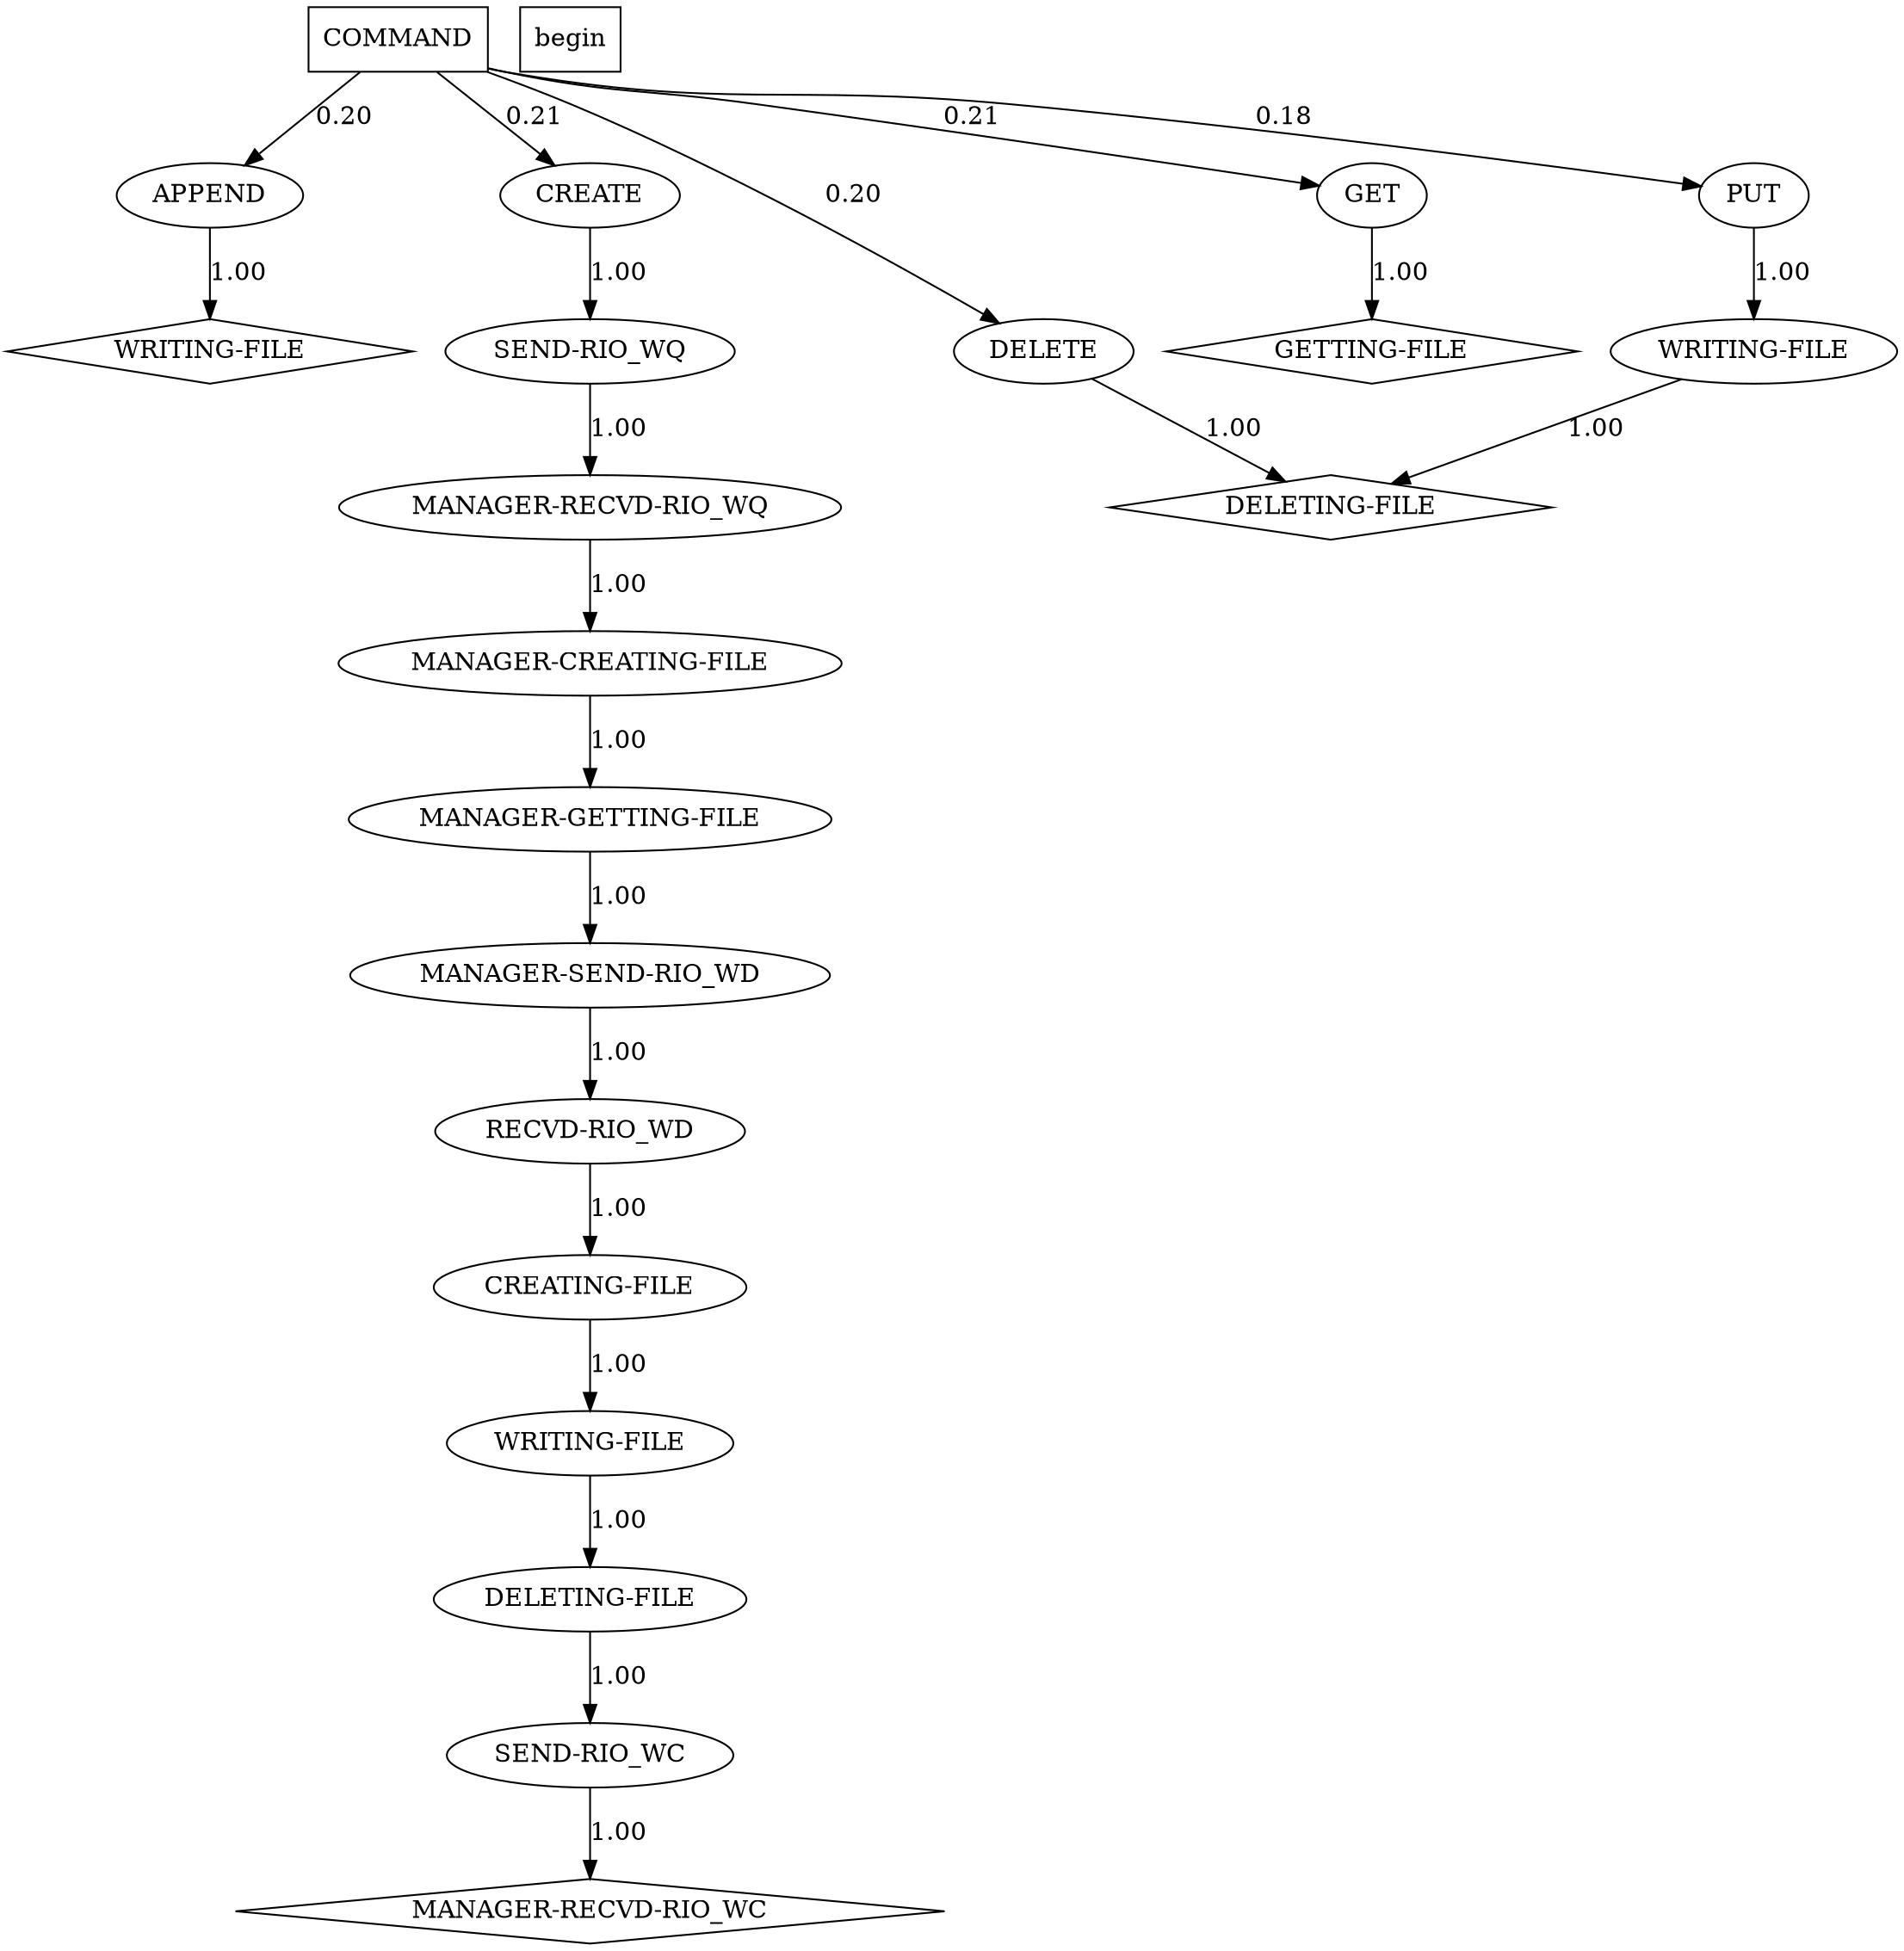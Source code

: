 digraph {
  0 [label="COMMAND",shape=box];
  1 [label="begin",shape=box];
  2 [label="APPEND"];
  3 [label="CREATE"];
  4 [label="DELETE"];
  5 [label="GET"];
  6 [label="PUT"];
  7 [label="DELETING-FILE",shape=diamond];
  8 [label="GETTING-FILE",shape=diamond];
  9 [label="SEND-RIO_WQ"];
  10 [label="WRITING-FILE",shape=diamond];
  11 [label="WRITING-FILE"];
  12 [label="MANAGER-RECVD-RIO_WQ"];
  13 [label="MANAGER-CREATING-FILE"];
  14 [label="MANAGER-GETTING-FILE"];
  15 [label="MANAGER-SEND-RIO_WD"];
  16 [label="RECVD-RIO_WD"];
  17 [label="CREATING-FILE"];
  18 [label="WRITING-FILE"];
  19 [label="DELETING-FILE"];
  20 [label="SEND-RIO_WC"];
  21 [label="MANAGER-RECVD-RIO_WC",shape=diamond];
0->3 [label="0.21", weight="0.21",];
0->5 [label="0.21", weight="0.21",];
0->6 [label="0.18", weight="0.18",];
0->4 [label="0.20", weight="0.20",];
0->2 [label="0.20", weight="0.20",];
2->10 [label="1.00", weight="1.00",];
3->9 [label="1.00", weight="1.00",];
4->7 [label="1.00", weight="1.00",];
5->8 [label="1.00", weight="1.00",];
6->11 [label="1.00", weight="1.00",];
9->12 [label="1.00", weight="1.00",];
11->7 [label="1.00", weight="1.00",];
12->13 [label="1.00", weight="1.00",];
13->14 [label="1.00", weight="1.00",];
14->15 [label="1.00", weight="1.00",];
15->16 [label="1.00", weight="1.00",];
16->17 [label="1.00", weight="1.00",];
17->18 [label="1.00", weight="1.00",];
18->19 [label="1.00", weight="1.00",];
19->20 [label="1.00", weight="1.00",];
20->21 [label="1.00", weight="1.00",];
} // digraph
